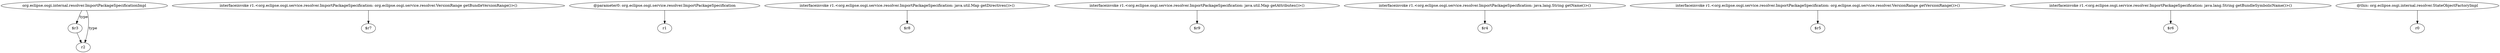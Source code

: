 digraph g {
0[label="org.eclipse.osgi.internal.resolver.ImportPackageSpecificationImpl"]
1[label="$r3"]
0->1[label="type"]
2[label="interfaceinvoke r1.<org.eclipse.osgi.service.resolver.ImportPackageSpecification: org.eclipse.osgi.service.resolver.VersionRange getBundleVersionRange()>()"]
3[label="$r7"]
2->3[label=""]
4[label="@parameter0: org.eclipse.osgi.service.resolver.ImportPackageSpecification"]
5[label="r1"]
4->5[label=""]
6[label="interfaceinvoke r1.<org.eclipse.osgi.service.resolver.ImportPackageSpecification: java.util.Map getDirectives()>()"]
7[label="$r8"]
6->7[label=""]
8[label="interfaceinvoke r1.<org.eclipse.osgi.service.resolver.ImportPackageSpecification: java.util.Map getAttributes()>()"]
9[label="$r9"]
8->9[label=""]
10[label="interfaceinvoke r1.<org.eclipse.osgi.service.resolver.ImportPackageSpecification: java.lang.String getName()>()"]
11[label="$r4"]
10->11[label=""]
12[label="r2"]
0->12[label="type"]
13[label="interfaceinvoke r1.<org.eclipse.osgi.service.resolver.ImportPackageSpecification: org.eclipse.osgi.service.resolver.VersionRange getVersionRange()>()"]
14[label="$r5"]
13->14[label=""]
1->12[label=""]
15[label="interfaceinvoke r1.<org.eclipse.osgi.service.resolver.ImportPackageSpecification: java.lang.String getBundleSymbolicName()>()"]
16[label="$r6"]
15->16[label=""]
17[label="@this: org.eclipse.osgi.internal.resolver.StateObjectFactoryImpl"]
18[label="r0"]
17->18[label=""]
}